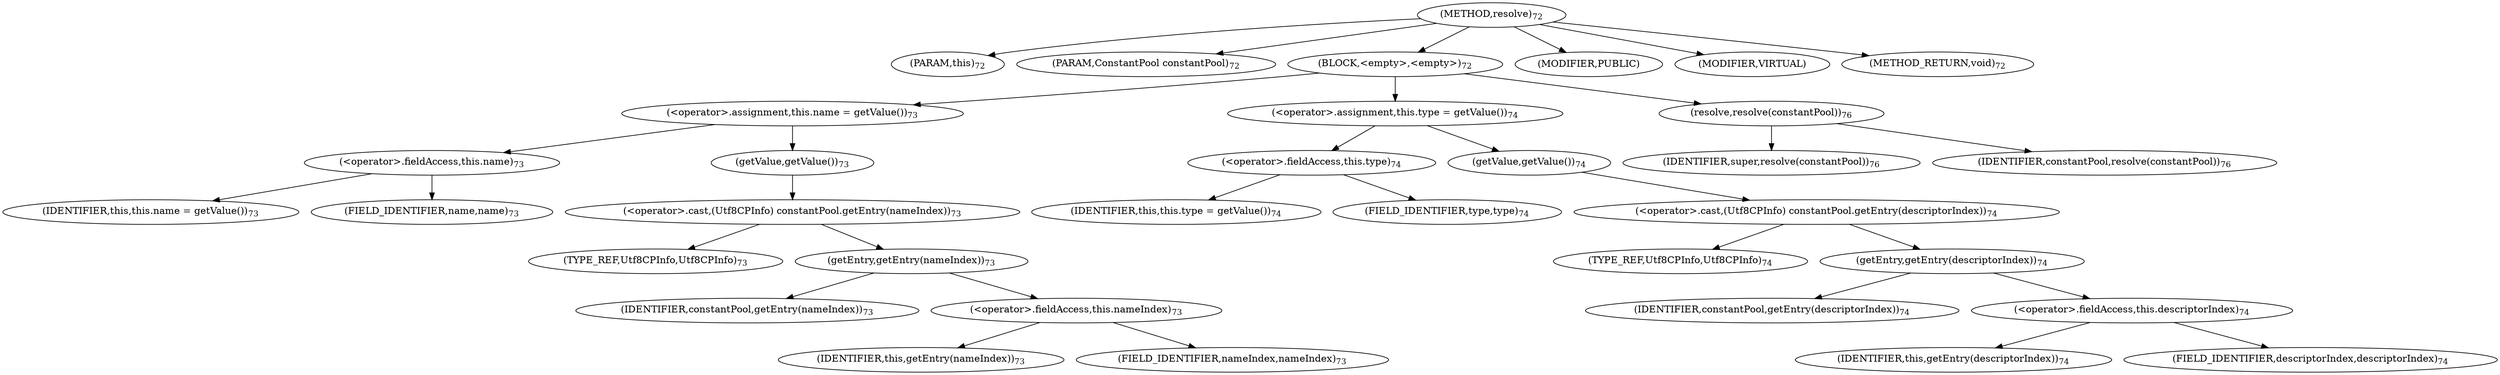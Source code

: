 digraph "resolve" {  
"80" [label = <(METHOD,resolve)<SUB>72</SUB>> ]
"81" [label = <(PARAM,this)<SUB>72</SUB>> ]
"82" [label = <(PARAM,ConstantPool constantPool)<SUB>72</SUB>> ]
"83" [label = <(BLOCK,&lt;empty&gt;,&lt;empty&gt;)<SUB>72</SUB>> ]
"84" [label = <(&lt;operator&gt;.assignment,this.name = getValue())<SUB>73</SUB>> ]
"85" [label = <(&lt;operator&gt;.fieldAccess,this.name)<SUB>73</SUB>> ]
"86" [label = <(IDENTIFIER,this,this.name = getValue())<SUB>73</SUB>> ]
"87" [label = <(FIELD_IDENTIFIER,name,name)<SUB>73</SUB>> ]
"88" [label = <(getValue,getValue())<SUB>73</SUB>> ]
"89" [label = <(&lt;operator&gt;.cast,(Utf8CPInfo) constantPool.getEntry(nameIndex))<SUB>73</SUB>> ]
"90" [label = <(TYPE_REF,Utf8CPInfo,Utf8CPInfo)<SUB>73</SUB>> ]
"91" [label = <(getEntry,getEntry(nameIndex))<SUB>73</SUB>> ]
"92" [label = <(IDENTIFIER,constantPool,getEntry(nameIndex))<SUB>73</SUB>> ]
"93" [label = <(&lt;operator&gt;.fieldAccess,this.nameIndex)<SUB>73</SUB>> ]
"94" [label = <(IDENTIFIER,this,getEntry(nameIndex))<SUB>73</SUB>> ]
"95" [label = <(FIELD_IDENTIFIER,nameIndex,nameIndex)<SUB>73</SUB>> ]
"96" [label = <(&lt;operator&gt;.assignment,this.type = getValue())<SUB>74</SUB>> ]
"97" [label = <(&lt;operator&gt;.fieldAccess,this.type)<SUB>74</SUB>> ]
"98" [label = <(IDENTIFIER,this,this.type = getValue())<SUB>74</SUB>> ]
"99" [label = <(FIELD_IDENTIFIER,type,type)<SUB>74</SUB>> ]
"100" [label = <(getValue,getValue())<SUB>74</SUB>> ]
"101" [label = <(&lt;operator&gt;.cast,(Utf8CPInfo) constantPool.getEntry(descriptorIndex))<SUB>74</SUB>> ]
"102" [label = <(TYPE_REF,Utf8CPInfo,Utf8CPInfo)<SUB>74</SUB>> ]
"103" [label = <(getEntry,getEntry(descriptorIndex))<SUB>74</SUB>> ]
"104" [label = <(IDENTIFIER,constantPool,getEntry(descriptorIndex))<SUB>74</SUB>> ]
"105" [label = <(&lt;operator&gt;.fieldAccess,this.descriptorIndex)<SUB>74</SUB>> ]
"106" [label = <(IDENTIFIER,this,getEntry(descriptorIndex))<SUB>74</SUB>> ]
"107" [label = <(FIELD_IDENTIFIER,descriptorIndex,descriptorIndex)<SUB>74</SUB>> ]
"108" [label = <(resolve,resolve(constantPool))<SUB>76</SUB>> ]
"109" [label = <(IDENTIFIER,super,resolve(constantPool))<SUB>76</SUB>> ]
"110" [label = <(IDENTIFIER,constantPool,resolve(constantPool))<SUB>76</SUB>> ]
"111" [label = <(MODIFIER,PUBLIC)> ]
"112" [label = <(MODIFIER,VIRTUAL)> ]
"113" [label = <(METHOD_RETURN,void)<SUB>72</SUB>> ]
  "80" -> "81" 
  "80" -> "82" 
  "80" -> "83" 
  "80" -> "111" 
  "80" -> "112" 
  "80" -> "113" 
  "83" -> "84" 
  "83" -> "96" 
  "83" -> "108" 
  "84" -> "85" 
  "84" -> "88" 
  "85" -> "86" 
  "85" -> "87" 
  "88" -> "89" 
  "89" -> "90" 
  "89" -> "91" 
  "91" -> "92" 
  "91" -> "93" 
  "93" -> "94" 
  "93" -> "95" 
  "96" -> "97" 
  "96" -> "100" 
  "97" -> "98" 
  "97" -> "99" 
  "100" -> "101" 
  "101" -> "102" 
  "101" -> "103" 
  "103" -> "104" 
  "103" -> "105" 
  "105" -> "106" 
  "105" -> "107" 
  "108" -> "109" 
  "108" -> "110" 
}

